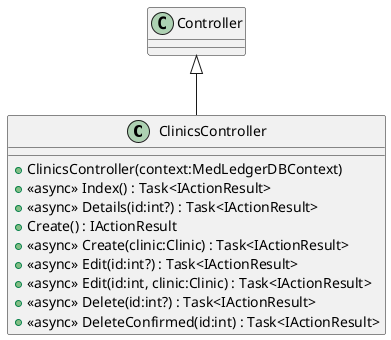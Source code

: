 @startuml
class ClinicsController {
    + ClinicsController(context:MedLedgerDBContext)
    + <<async>> Index() : Task<IActionResult>
    + <<async>> Details(id:int?) : Task<IActionResult>
    + Create() : IActionResult
    + <<async>> Create(clinic:Clinic) : Task<IActionResult>
    + <<async>> Edit(id:int?) : Task<IActionResult>
    + <<async>> Edit(id:int, clinic:Clinic) : Task<IActionResult>
    + <<async>> Delete(id:int?) : Task<IActionResult>
    + <<async>> DeleteConfirmed(id:int) : Task<IActionResult>
}
Controller <|-- ClinicsController
@enduml
